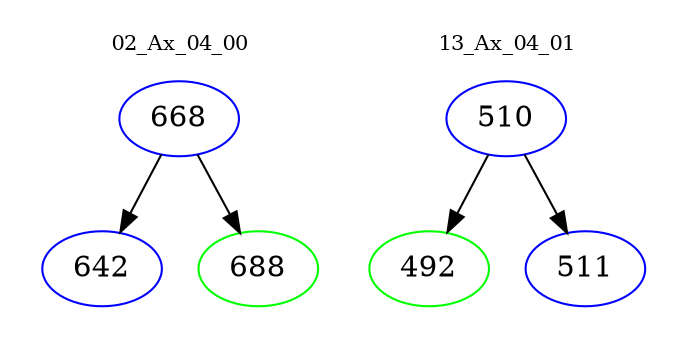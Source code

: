 digraph{
subgraph cluster_0 {
color = white
label = "02_Ax_04_00";
fontsize=10;
T0_668 [label="668", color="blue"]
T0_668 -> T0_642 [color="black"]
T0_642 [label="642", color="blue"]
T0_668 -> T0_688 [color="black"]
T0_688 [label="688", color="green"]
}
subgraph cluster_1 {
color = white
label = "13_Ax_04_01";
fontsize=10;
T1_510 [label="510", color="blue"]
T1_510 -> T1_492 [color="black"]
T1_492 [label="492", color="green"]
T1_510 -> T1_511 [color="black"]
T1_511 [label="511", color="blue"]
}
}
